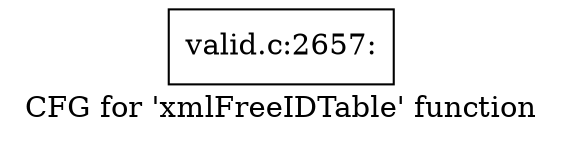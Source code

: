 digraph "CFG for 'xmlFreeIDTable' function" {
	label="CFG for 'xmlFreeIDTable' function";

	Node0x4fd8310 [shape=record,label="{valid.c:2657:}"];
}
